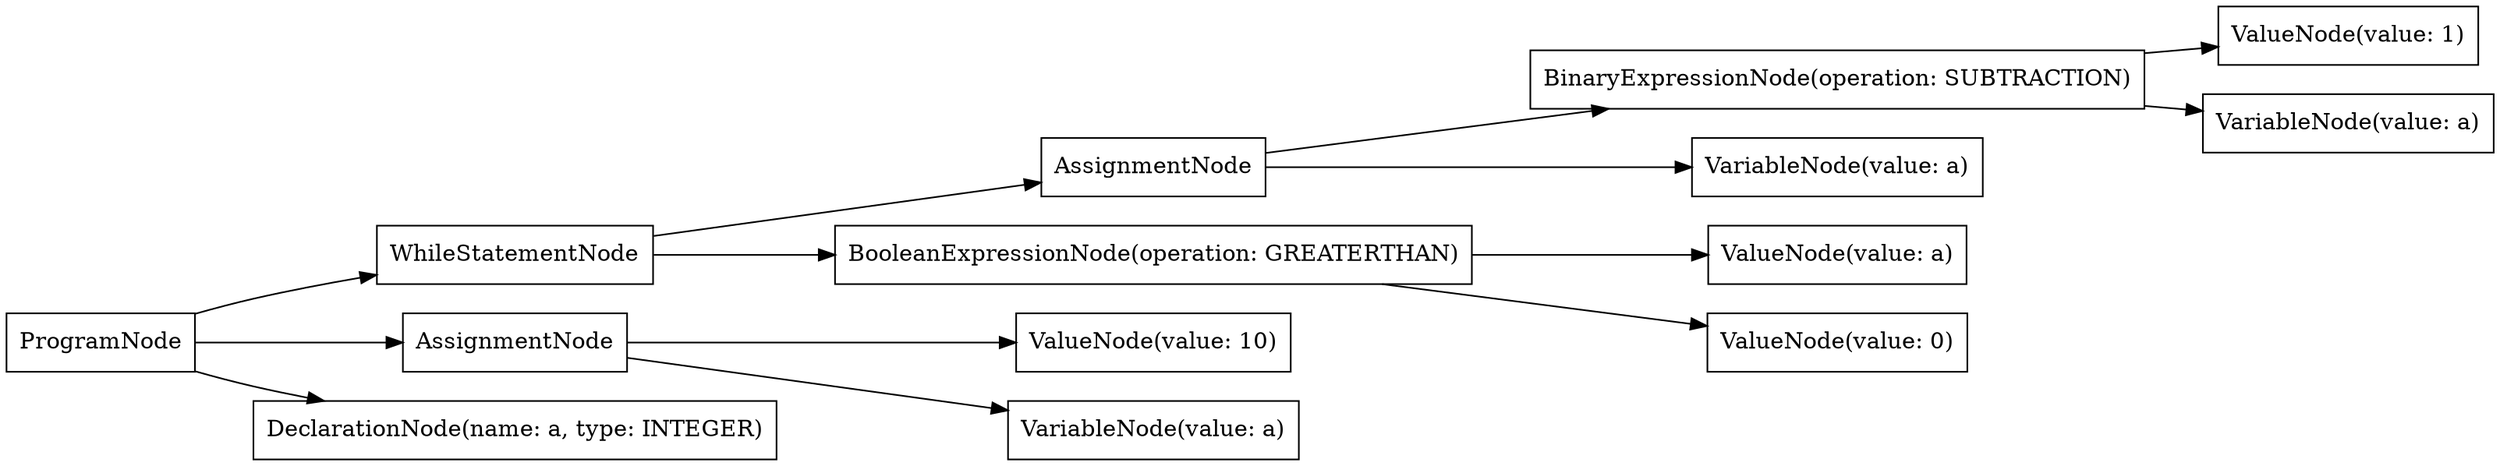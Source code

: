 digraph G {
rankdir=LR
"4b9d3376-4339-4819-8508-64c5704bcbad" [label="ValueNode(value: 10)" shape="box"];
"2e5bbf99-fe2d-4730-8adc-d81fab1ca921" [label="ValueNode(value: a)" shape="box"];
"bd83e411-2f6f-433b-8981-5f0992b2297e" [label="AssignmentNode" shape="box"];
"828a7430-be40-4c78-a250-20ba503a9cf1" [label="ValueNode(value: 1)" shape="box"];
"9e694b2e-c2d2-4aaa-85ff-b1cdeeb252fb" [label="VariableNode(value: a)" shape="box"];
"3c8a81e2-6411-48e6-9604-d897fc09472d" [label="WhileStatementNode" shape="box"];
"d241dc93-9639-4432-b269-a4b5475d12d0" [label="BooleanExpressionNode(operation: GREATERTHAN)" shape="box"];
"175077ef-93c5-4210-b073-8bb82c56195a" [label="BinaryExpressionNode(operation: SUBTRACTION)" shape="box"];
"01cfab37-65d1-4d8c-a4fb-e5ced186c198" [label="ProgramNode" shape="box"];
"baca67e5-47d2-4178-b3a1-5846c96278d2" [label="ValueNode(value: 0)" shape="box"];
"1a311106-de73-438c-b9a0-a48a5ae1a450" [label="AssignmentNode" shape="box"];
"21e612f4-0122-40c0-ae49-ce6747859c8d" [label="DeclarationNode(name: a, type: INTEGER)" shape="box"];
"70935fbe-719a-4dde-a27d-84f844cfd95a" [label="VariableNode(value: a)" shape="box"];
"c4291c1d-f25e-4f8c-bdcb-4590934b9c6c" [label="VariableNode(value: a)" shape="box"];
"01cfab37-65d1-4d8c-a4fb-e5ced186c198" -> "21e612f4-0122-40c0-ae49-ce6747859c8d";
"01cfab37-65d1-4d8c-a4fb-e5ced186c198" -> "1a311106-de73-438c-b9a0-a48a5ae1a450";
"1a311106-de73-438c-b9a0-a48a5ae1a450" -> "70935fbe-719a-4dde-a27d-84f844cfd95a";
"1a311106-de73-438c-b9a0-a48a5ae1a450" -> "4b9d3376-4339-4819-8508-64c5704bcbad";
"01cfab37-65d1-4d8c-a4fb-e5ced186c198" -> "3c8a81e2-6411-48e6-9604-d897fc09472d";
"3c8a81e2-6411-48e6-9604-d897fc09472d" -> "d241dc93-9639-4432-b269-a4b5475d12d0";
"d241dc93-9639-4432-b269-a4b5475d12d0" -> "2e5bbf99-fe2d-4730-8adc-d81fab1ca921";
"d241dc93-9639-4432-b269-a4b5475d12d0" -> "baca67e5-47d2-4178-b3a1-5846c96278d2";
"3c8a81e2-6411-48e6-9604-d897fc09472d" -> "bd83e411-2f6f-433b-8981-5f0992b2297e";
"bd83e411-2f6f-433b-8981-5f0992b2297e" -> "c4291c1d-f25e-4f8c-bdcb-4590934b9c6c";
"bd83e411-2f6f-433b-8981-5f0992b2297e" -> "175077ef-93c5-4210-b073-8bb82c56195a";
"175077ef-93c5-4210-b073-8bb82c56195a" -> "9e694b2e-c2d2-4aaa-85ff-b1cdeeb252fb";
"175077ef-93c5-4210-b073-8bb82c56195a" -> "828a7430-be40-4c78-a250-20ba503a9cf1";
}